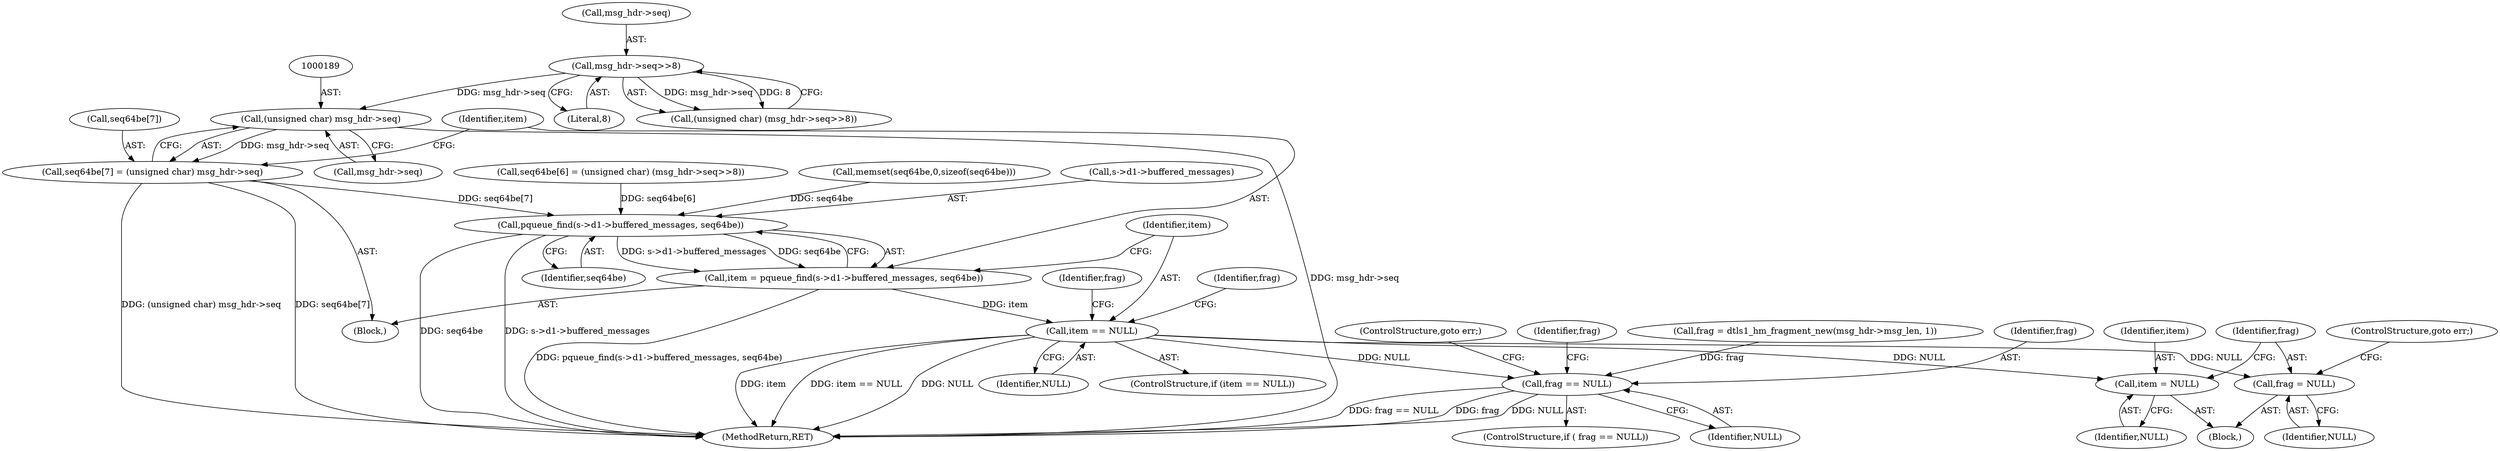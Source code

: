 digraph "0_openssl_1632ef744872edc2aa2a53d487d3e79c965a4ad3@pointer" {
"1000188" [label="(Call,(unsigned char) msg_hdr->seq)"];
"1000179" [label="(Call,msg_hdr->seq>>8)"];
"1000184" [label="(Call,seq64be[7] = (unsigned char) msg_hdr->seq)"];
"1000195" [label="(Call,pqueue_find(s->d1->buffered_messages, seq64be))"];
"1000193" [label="(Call,item = pqueue_find(s->d1->buffered_messages, seq64be))"];
"1000203" [label="(Call,item == NULL)"];
"1000215" [label="(Call,frag == NULL)"];
"1000266" [label="(Call,item = NULL)"];
"1000269" [label="(Call,frag = NULL)"];
"1000208" [label="(Identifier,frag)"];
"1000201" [label="(Identifier,seq64be)"];
"1000185" [label="(Call,seq64be[7])"];
"1000179" [label="(Call,msg_hdr->seq>>8)"];
"1000249" [label="(Identifier,frag)"];
"1000184" [label="(Call,seq64be[7] = (unsigned char) msg_hdr->seq)"];
"1000281" [label="(MethodReturn,RET)"];
"1000218" [label="(ControlStructure,goto err;)"];
"1000222" [label="(Identifier,frag)"];
"1000267" [label="(Identifier,item)"];
"1000188" [label="(Call,(unsigned char) msg_hdr->seq)"];
"1000183" [label="(Literal,8)"];
"1000207" [label="(Call,frag = dtls1_hm_fragment_new(msg_hdr->msg_len, 1))"];
"1000180" [label="(Call,msg_hdr->seq)"];
"1000265" [label="(Block,)"];
"1000190" [label="(Call,msg_hdr->seq)"];
"1000106" [label="(Block,)"];
"1000204" [label="(Identifier,item)"];
"1000216" [label="(Identifier,frag)"];
"1000205" [label="(Identifier,NULL)"];
"1000271" [label="(Identifier,NULL)"];
"1000202" [label="(ControlStructure,if (item == NULL))"];
"1000214" [label="(ControlStructure,if ( frag == NULL))"];
"1000203" [label="(Call,item == NULL)"];
"1000193" [label="(Call,item = pqueue_find(s->d1->buffered_messages, seq64be))"];
"1000266" [label="(Call,item = NULL)"];
"1000272" [label="(ControlStructure,goto err;)"];
"1000215" [label="(Call,frag == NULL)"];
"1000269" [label="(Call,frag = NULL)"];
"1000268" [label="(Identifier,NULL)"];
"1000196" [label="(Call,s->d1->buffered_messages)"];
"1000173" [label="(Call,seq64be[6] = (unsigned char) (msg_hdr->seq>>8))"];
"1000168" [label="(Call,memset(seq64be,0,sizeof(seq64be)))"];
"1000177" [label="(Call,(unsigned char) (msg_hdr->seq>>8))"];
"1000195" [label="(Call,pqueue_find(s->d1->buffered_messages, seq64be))"];
"1000194" [label="(Identifier,item)"];
"1000217" [label="(Identifier,NULL)"];
"1000270" [label="(Identifier,frag)"];
"1000188" -> "1000184"  [label="AST: "];
"1000188" -> "1000190"  [label="CFG: "];
"1000189" -> "1000188"  [label="AST: "];
"1000190" -> "1000188"  [label="AST: "];
"1000184" -> "1000188"  [label="CFG: "];
"1000188" -> "1000281"  [label="DDG: msg_hdr->seq"];
"1000188" -> "1000184"  [label="DDG: msg_hdr->seq"];
"1000179" -> "1000188"  [label="DDG: msg_hdr->seq"];
"1000179" -> "1000177"  [label="AST: "];
"1000179" -> "1000183"  [label="CFG: "];
"1000180" -> "1000179"  [label="AST: "];
"1000183" -> "1000179"  [label="AST: "];
"1000177" -> "1000179"  [label="CFG: "];
"1000179" -> "1000177"  [label="DDG: msg_hdr->seq"];
"1000179" -> "1000177"  [label="DDG: 8"];
"1000184" -> "1000106"  [label="AST: "];
"1000185" -> "1000184"  [label="AST: "];
"1000194" -> "1000184"  [label="CFG: "];
"1000184" -> "1000281"  [label="DDG: seq64be[7]"];
"1000184" -> "1000281"  [label="DDG: (unsigned char) msg_hdr->seq"];
"1000184" -> "1000195"  [label="DDG: seq64be[7]"];
"1000195" -> "1000193"  [label="AST: "];
"1000195" -> "1000201"  [label="CFG: "];
"1000196" -> "1000195"  [label="AST: "];
"1000201" -> "1000195"  [label="AST: "];
"1000193" -> "1000195"  [label="CFG: "];
"1000195" -> "1000281"  [label="DDG: seq64be"];
"1000195" -> "1000281"  [label="DDG: s->d1->buffered_messages"];
"1000195" -> "1000193"  [label="DDG: s->d1->buffered_messages"];
"1000195" -> "1000193"  [label="DDG: seq64be"];
"1000168" -> "1000195"  [label="DDG: seq64be"];
"1000173" -> "1000195"  [label="DDG: seq64be[6]"];
"1000193" -> "1000106"  [label="AST: "];
"1000194" -> "1000193"  [label="AST: "];
"1000204" -> "1000193"  [label="CFG: "];
"1000193" -> "1000281"  [label="DDG: pqueue_find(s->d1->buffered_messages, seq64be)"];
"1000193" -> "1000203"  [label="DDG: item"];
"1000203" -> "1000202"  [label="AST: "];
"1000203" -> "1000205"  [label="CFG: "];
"1000204" -> "1000203"  [label="AST: "];
"1000205" -> "1000203"  [label="AST: "];
"1000208" -> "1000203"  [label="CFG: "];
"1000249" -> "1000203"  [label="CFG: "];
"1000203" -> "1000281"  [label="DDG: item == NULL"];
"1000203" -> "1000281"  [label="DDG: NULL"];
"1000203" -> "1000281"  [label="DDG: item"];
"1000203" -> "1000215"  [label="DDG: NULL"];
"1000203" -> "1000266"  [label="DDG: NULL"];
"1000203" -> "1000269"  [label="DDG: NULL"];
"1000215" -> "1000214"  [label="AST: "];
"1000215" -> "1000217"  [label="CFG: "];
"1000216" -> "1000215"  [label="AST: "];
"1000217" -> "1000215"  [label="AST: "];
"1000218" -> "1000215"  [label="CFG: "];
"1000222" -> "1000215"  [label="CFG: "];
"1000215" -> "1000281"  [label="DDG: frag"];
"1000215" -> "1000281"  [label="DDG: NULL"];
"1000215" -> "1000281"  [label="DDG: frag == NULL"];
"1000207" -> "1000215"  [label="DDG: frag"];
"1000266" -> "1000265"  [label="AST: "];
"1000266" -> "1000268"  [label="CFG: "];
"1000267" -> "1000266"  [label="AST: "];
"1000268" -> "1000266"  [label="AST: "];
"1000270" -> "1000266"  [label="CFG: "];
"1000269" -> "1000265"  [label="AST: "];
"1000269" -> "1000271"  [label="CFG: "];
"1000270" -> "1000269"  [label="AST: "];
"1000271" -> "1000269"  [label="AST: "];
"1000272" -> "1000269"  [label="CFG: "];
}
